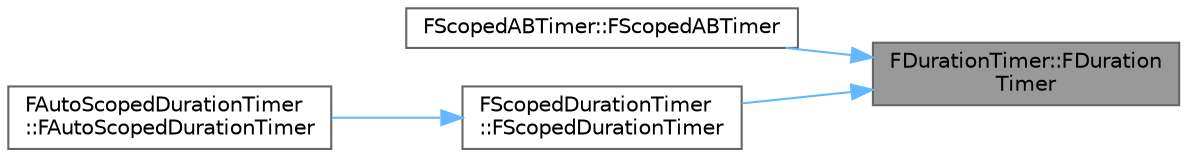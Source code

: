 digraph "FDurationTimer::FDurationTimer"
{
 // INTERACTIVE_SVG=YES
 // LATEX_PDF_SIZE
  bgcolor="transparent";
  edge [fontname=Helvetica,fontsize=10,labelfontname=Helvetica,labelfontsize=10];
  node [fontname=Helvetica,fontsize=10,shape=box,height=0.2,width=0.4];
  rankdir="RL";
  Node1 [id="Node000001",label="FDurationTimer::FDuration\lTimer",height=0.2,width=0.4,color="gray40", fillcolor="grey60", style="filled", fontcolor="black",tooltip=" "];
  Node1 -> Node2 [id="edge1_Node000001_Node000002",dir="back",color="steelblue1",style="solid",tooltip=" "];
  Node2 [id="Node000002",label="FScopedABTimer::FScopedABTimer",height=0.2,width=0.4,color="grey40", fillcolor="white", style="filled",URL="$d8/d22/classFScopedABTimer.html#abc9adc4dfffe6f9f01f7659e2390bb02",tooltip=" "];
  Node1 -> Node3 [id="edge2_Node000001_Node000003",dir="back",color="steelblue1",style="solid",tooltip=" "];
  Node3 [id="Node000003",label="FScopedDurationTimer\l::FScopedDurationTimer",height=0.2,width=0.4,color="grey40", fillcolor="white", style="filled",URL="$da/d96/classFScopedDurationTimer.html#a6127ff2b99ce727cab87574a9bd06738",tooltip=" "];
  Node3 -> Node4 [id="edge3_Node000003_Node000004",dir="back",color="steelblue1",style="solid",tooltip=" "];
  Node4 [id="Node000004",label="FAutoScopedDurationTimer\l::FAutoScopedDurationTimer",height=0.2,width=0.4,color="grey40", fillcolor="white", style="filled",URL="$d3/db0/classFAutoScopedDurationTimer.html#ae106f219b684904d4831580cca8c2263",tooltip=" "];
}
